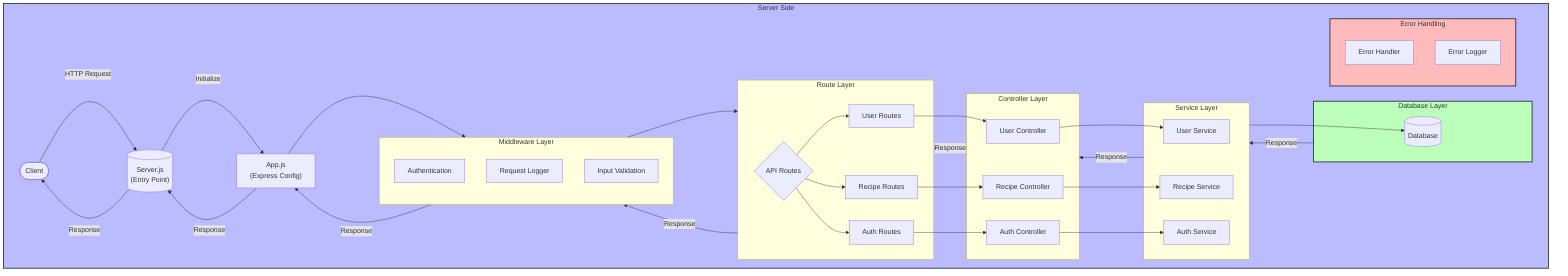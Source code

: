 flowchart TD
    Client([Client])
    
    subgraph Backend["Server Side"]
        Client -->|HTTP Request| Server[("Server.js\n(Entry Point)")]
        Server -->|Initialize| App["App.js\n(Express Config)"]
        
        subgraph Middleware["Middleware Layer"]
            Auth[Authentication]
            Logger[Request Logger]
            Validate[Input Validation]
        end
        
        App --> Middleware
        
        subgraph Routes["Route Layer"]
            APIRoutes{"API Routes"}
            UserR[User Routes]
            RecipeR[Recipe Routes]
            AuthR[Auth Routes]
            APIRoutes --> UserR
            APIRoutes --> RecipeR
            APIRoutes --> AuthR
        end
        
        Middleware --> Routes
        
        subgraph Controllers["Controller Layer"]
            UserC[User Controller]
            RecipeC[Recipe Controller]
            AuthC[Auth Controller]
        end
        
        UserR --> UserC
        RecipeR --> RecipeC
        AuthR --> AuthC
        
        subgraph Services["Service Layer"]
            UserS[User Service]
            RecipeS[Recipe Service]
            AuthS[Auth Service]
        end
        
        UserC --> UserS
        RecipeC --> RecipeS
        AuthC --> AuthS
        
        subgraph Database["Database Layer"]
            DB[(Database)]
        end
        
        Services --> DB
        
        subgraph ErrorHandling["Error Handling"]
            Error[Error Handler]
            Logger2[Error Logger]
        end
    end
    
    Database -->|Response| Services
    Services -->|Response| Controllers
    Controllers -->|Response| Routes
    Routes -->|Response| Middleware
    Middleware -->|Response| App
    App -->|Response| Server
    Server -->|Response| Client

    style Backend fill:#bbf,stroke:#333,stroke-width:2px
    style Database fill:#bfb,stroke:#333,stroke-width:2px
    style ErrorHandling fill:#fbb,stroke:#333,stroke-width:2px